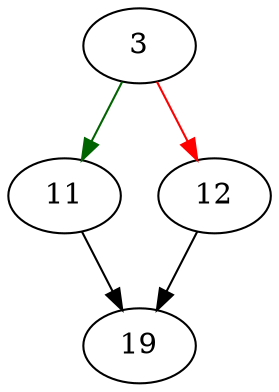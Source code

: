 strict digraph "robustFchown" {
	// Node definitions.
	3 [entry=true];
	11;
	12;
	19;

	// Edge definitions.
	3 -> 11 [
		color=darkgreen
		cond=true
	];
	3 -> 12 [
		color=red
		cond=false
	];
	11 -> 19;
	12 -> 19;
}